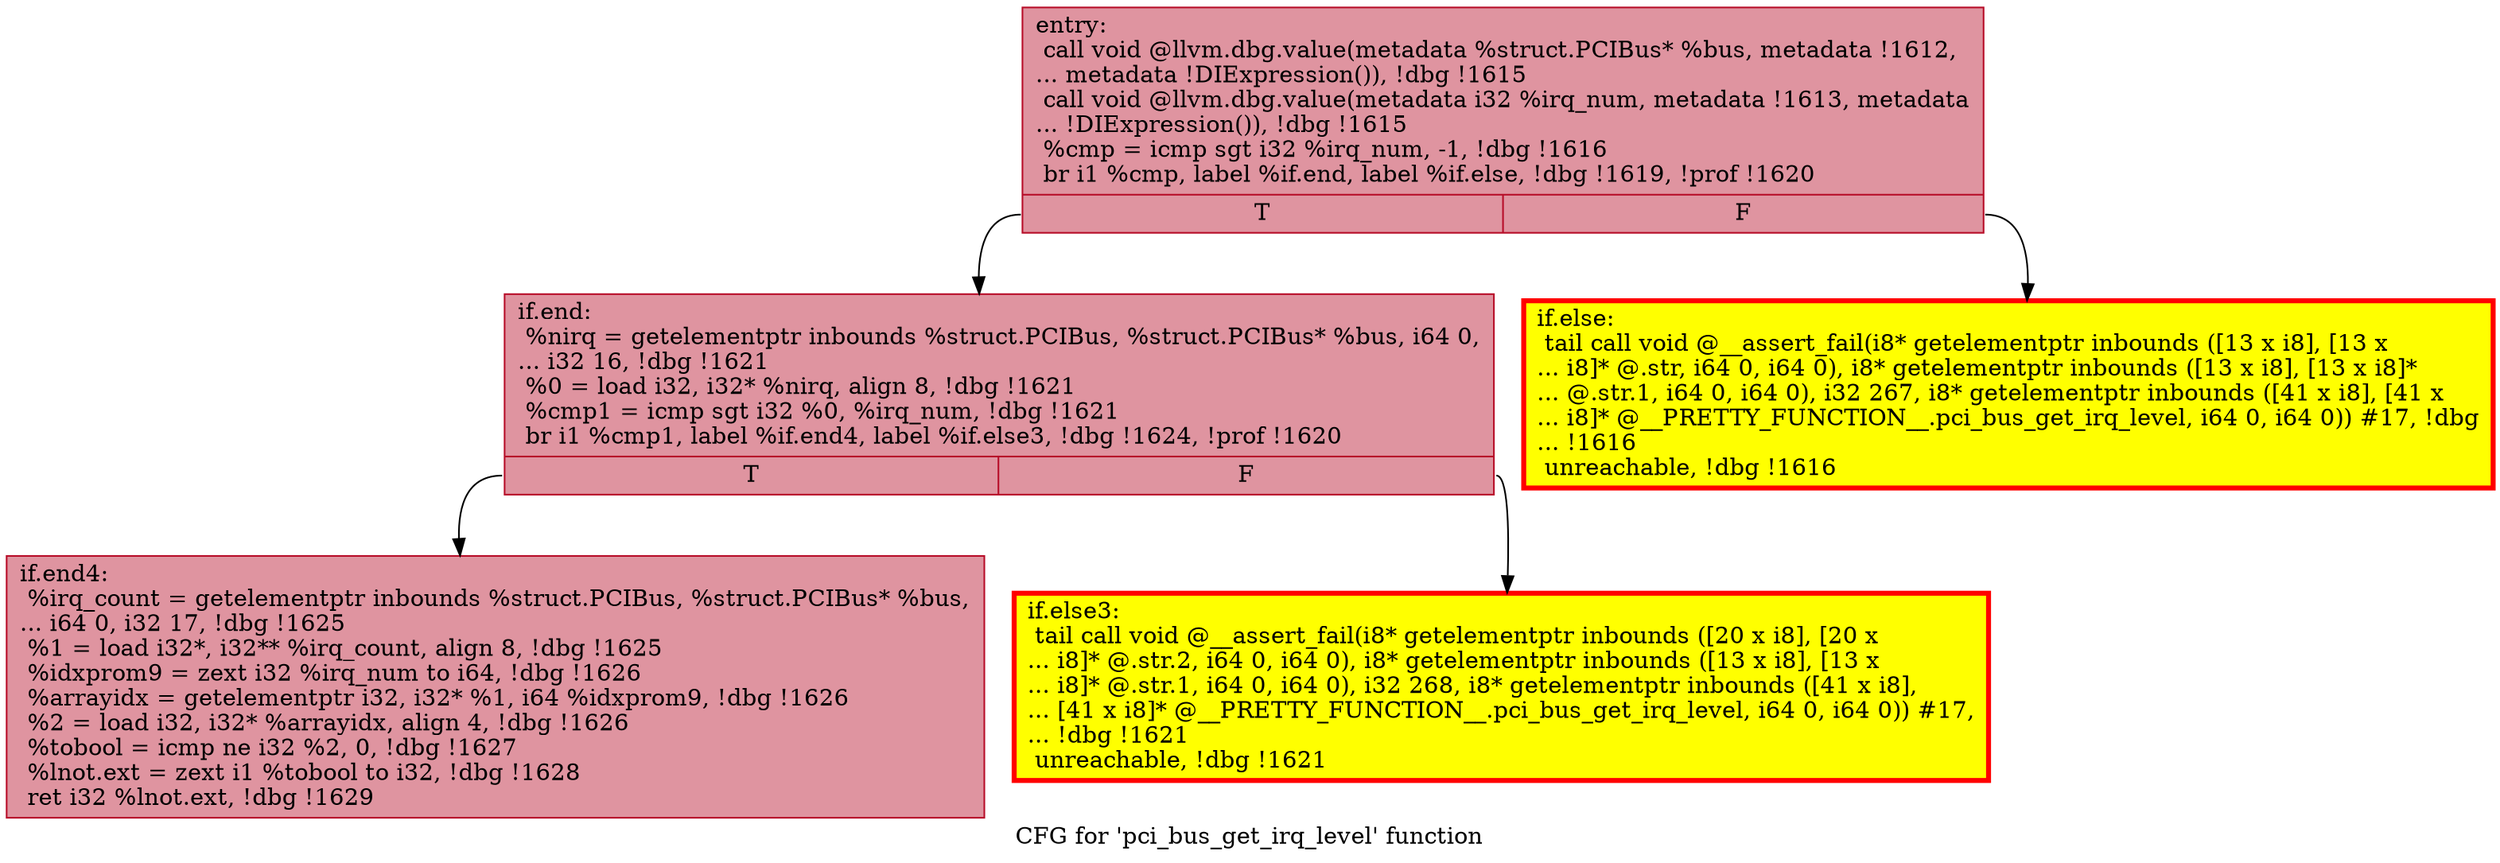 digraph "CFG for 'pci_bus_get_irq_level' function" {
	label="CFG for 'pci_bus_get_irq_level' function";

	Node0x55ff9ed9f8e0 [shape=record,color="#b70d28ff", style=filled, fillcolor="#b70d2870",label="{entry:\l  call void @llvm.dbg.value(metadata %struct.PCIBus* %bus, metadata !1612,\l... metadata !DIExpression()), !dbg !1615\l  call void @llvm.dbg.value(metadata i32 %irq_num, metadata !1613, metadata\l... !DIExpression()), !dbg !1615\l  %cmp = icmp sgt i32 %irq_num, -1, !dbg !1616\l  br i1 %cmp, label %if.end, label %if.else, !dbg !1619, !prof !1620\l|{<s0>T|<s1>F}}"];
	Node0x55ff9ed9f8e0:s0 -> Node0x55ff9eda9920;
	Node0x55ff9ed9f8e0:s1 -> Node0x55ff9eda9970;
	Node0x55ff9eda9970 [shape=record,penwidth=3.0, style="filled", color="red", fillcolor="yellow",label="{if.else:                                          \l  tail call void @__assert_fail(i8* getelementptr inbounds ([13 x i8], [13 x\l... i8]* @.str, i64 0, i64 0), i8* getelementptr inbounds ([13 x i8], [13 x i8]*\l... @.str.1, i64 0, i64 0), i32 267, i8* getelementptr inbounds ([41 x i8], [41 x\l... i8]* @__PRETTY_FUNCTION__.pci_bus_get_irq_level, i64 0, i64 0)) #17, !dbg\l... !1616\l  unreachable, !dbg !1616\l}"];
	Node0x55ff9eda9920 [shape=record,color="#b70d28ff", style=filled, fillcolor="#b70d2870",label="{if.end:                                           \l  %nirq = getelementptr inbounds %struct.PCIBus, %struct.PCIBus* %bus, i64 0,\l... i32 16, !dbg !1621\l  %0 = load i32, i32* %nirq, align 8, !dbg !1621\l  %cmp1 = icmp sgt i32 %0, %irq_num, !dbg !1621\l  br i1 %cmp1, label %if.end4, label %if.else3, !dbg !1624, !prof !1620\l|{<s0>T|<s1>F}}"];
	Node0x55ff9eda9920:s0 -> Node0x55ff9edab3d0;
	Node0x55ff9eda9920:s1 -> Node0x55ff9edab420;
	Node0x55ff9edab420 [shape=record,penwidth=3.0, style="filled", color="red", fillcolor="yellow",label="{if.else3:                                         \l  tail call void @__assert_fail(i8* getelementptr inbounds ([20 x i8], [20 x\l... i8]* @.str.2, i64 0, i64 0), i8* getelementptr inbounds ([13 x i8], [13 x\l... i8]* @.str.1, i64 0, i64 0), i32 268, i8* getelementptr inbounds ([41 x i8],\l... [41 x i8]* @__PRETTY_FUNCTION__.pci_bus_get_irq_level, i64 0, i64 0)) #17,\l... !dbg !1621\l  unreachable, !dbg !1621\l}"];
	Node0x55ff9edab3d0 [shape=record,color="#b70d28ff", style=filled, fillcolor="#b70d2870",label="{if.end4:                                          \l  %irq_count = getelementptr inbounds %struct.PCIBus, %struct.PCIBus* %bus,\l... i64 0, i32 17, !dbg !1625\l  %1 = load i32*, i32** %irq_count, align 8, !dbg !1625\l  %idxprom9 = zext i32 %irq_num to i64, !dbg !1626\l  %arrayidx = getelementptr i32, i32* %1, i64 %idxprom9, !dbg !1626\l  %2 = load i32, i32* %arrayidx, align 4, !dbg !1626\l  %tobool = icmp ne i32 %2, 0, !dbg !1627\l  %lnot.ext = zext i1 %tobool to i32, !dbg !1628\l  ret i32 %lnot.ext, !dbg !1629\l}"];
}

